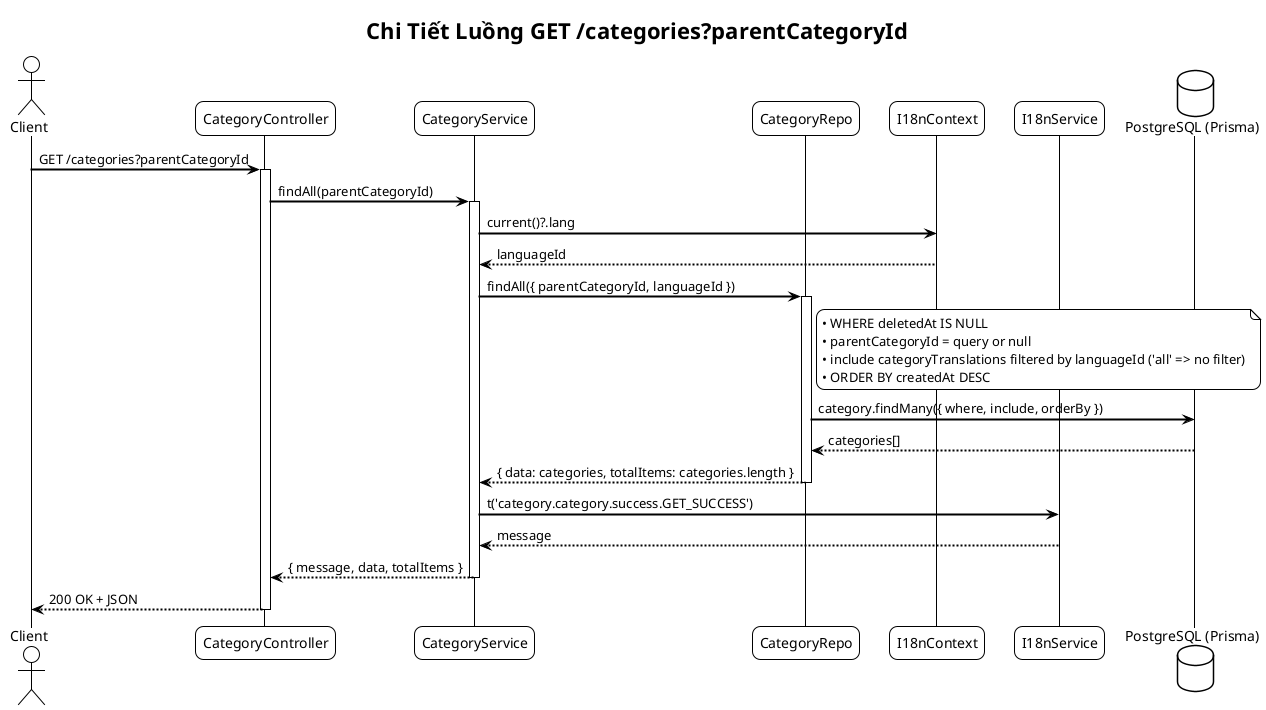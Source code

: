 @startuml Category - Get List Sequence
!theme plain
skinparam backgroundColor #FFFFFF
skinparam sequenceArrowThickness 2
skinparam roundcorner 16

title Chi Tiết Luồng GET /categories?parentCategoryId

actor "Client" as C
participant "CategoryController" as CC
participant "CategoryService" as CS
participant "CategoryRepo" as CR
participant "I18nContext" as IC
participant "I18nService" as IS
database "PostgreSQL (Prisma)" as DB

C -> CC: GET /categories?parentCategoryId
activate CC

CC -> CS: findAll(parentCategoryId)
activate CS

CS -> IC: current()?.lang
IC --> CS: languageId

CS -> CR: findAll({ parentCategoryId, languageId })
activate CR
note right of CR
• WHERE deletedAt IS NULL
• parentCategoryId = query or null
• include categoryTranslations filtered by languageId ('all' => no filter)
• ORDER BY createdAt DESC
end note
CR -> DB: category.findMany({ where, include, orderBy })
DB --> CR: categories[]
CR --> CS: { data: categories, totalItems: categories.length }
deactivate CR

CS -> IS: t('category.category.success.GET_SUCCESS')
IS --> CS: message
CS --> CC: { message, data, totalItems }
deactivate CS

CC --> C: 200 OK + JSON
deactivate CC

@enduml


